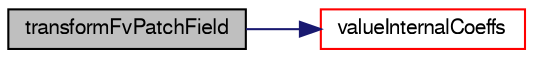 digraph "transformFvPatchField"
{
  bgcolor="transparent";
  edge [fontname="FreeSans",fontsize="10",labelfontname="FreeSans",labelfontsize="10"];
  node [fontname="FreeSans",fontsize="10",shape=record];
  rankdir="LR";
  Node12 [label="transformFvPatchField",height=0.2,width=0.4,color="black", fillcolor="grey75", style="filled", fontcolor="black"];
  Node12 -> Node13 [color="midnightblue",fontsize="10",style="solid",fontname="FreeSans"];
  Node13 [label="valueInternalCoeffs",height=0.2,width=0.4,color="red",URL="$a21998.html#a2b42863403587b404576ca43b676433e",tooltip="Return the matrix diagonal coefficients corresponding to the. "];
}
